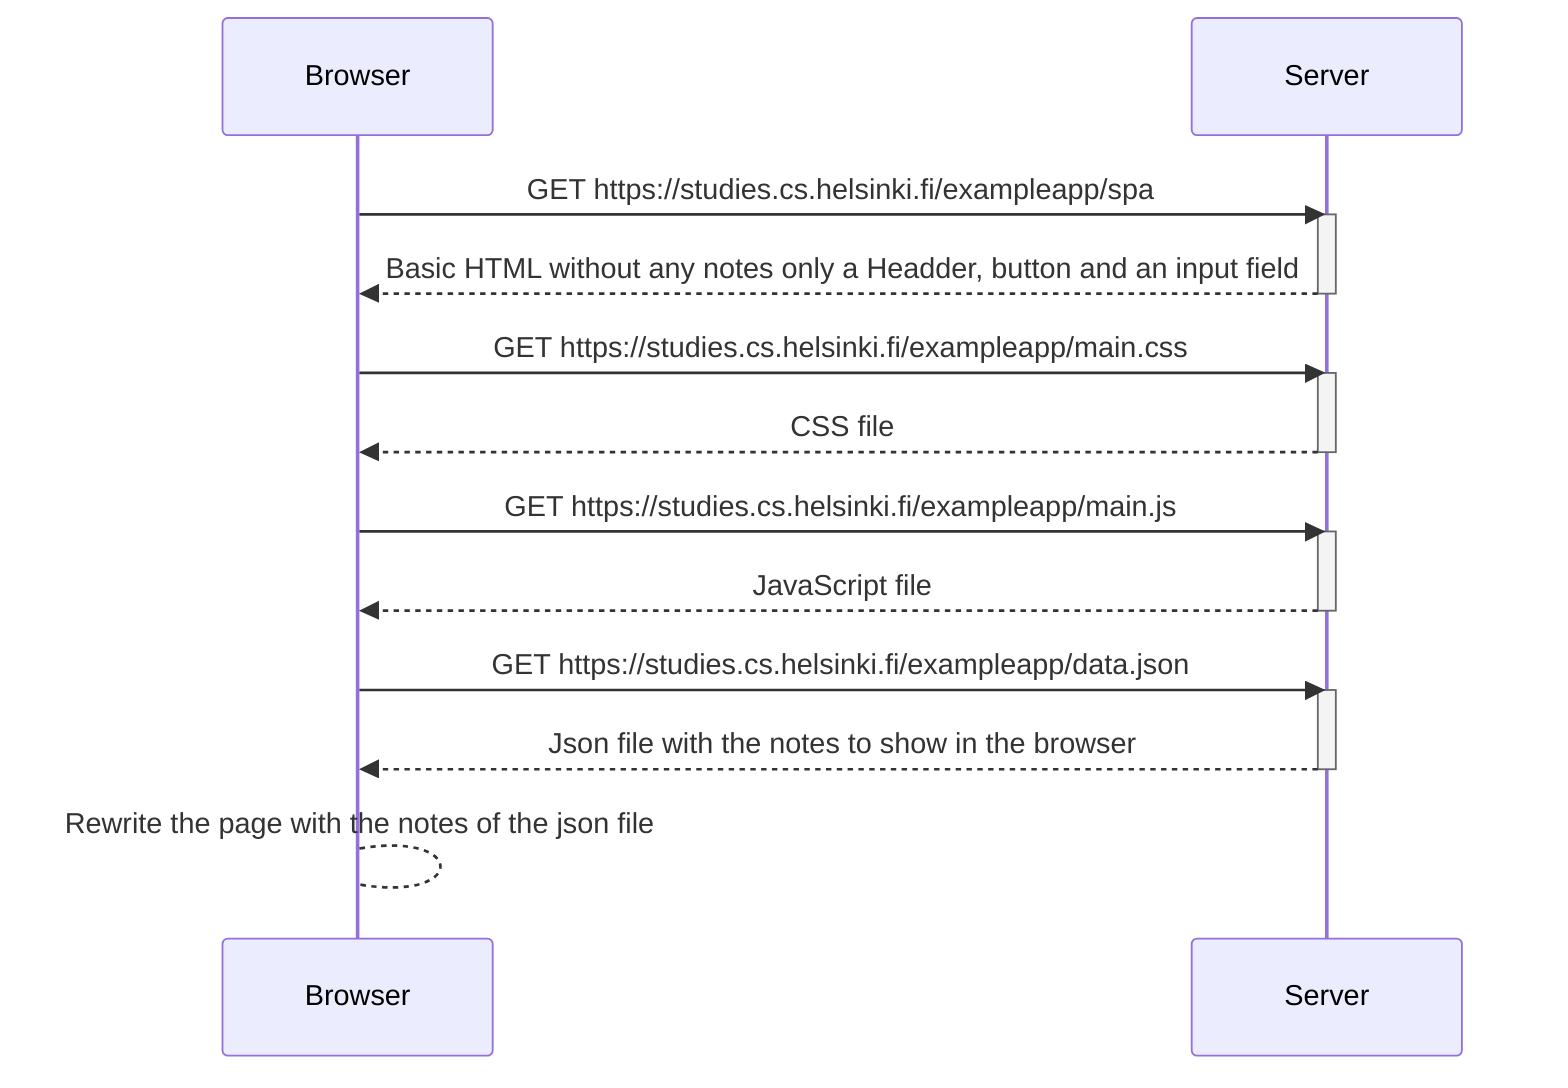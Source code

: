 sequenceDiagram
    participant Browser
    participant Server

    Browser->>Server: GET https://studies.cs.helsinki.fi/exampleapp/spa
    activate Server
    Server-->>Browser: Basic HTML without any notes only a Headder, button and an input field
    deactivate Server

    Browser->>Server: GET https://studies.cs.helsinki.fi/exampleapp/main.css
    activate Server
    Server-->>Browser: CSS file
    deactivate Server

    Browser->>Server: GET https://studies.cs.helsinki.fi/exampleapp/main.js
    activate Server
    Server-->>Browser: JavaScript file
    deactivate Server

    Browser->>Server: GET https://studies.cs.helsinki.fi/exampleapp/data.json
    activate Server
    Server-->>Browser: Json file with the notes to show in the browser
    deactivate Server

    Browser-->Browser: Rewrite the page with the notes of the json file